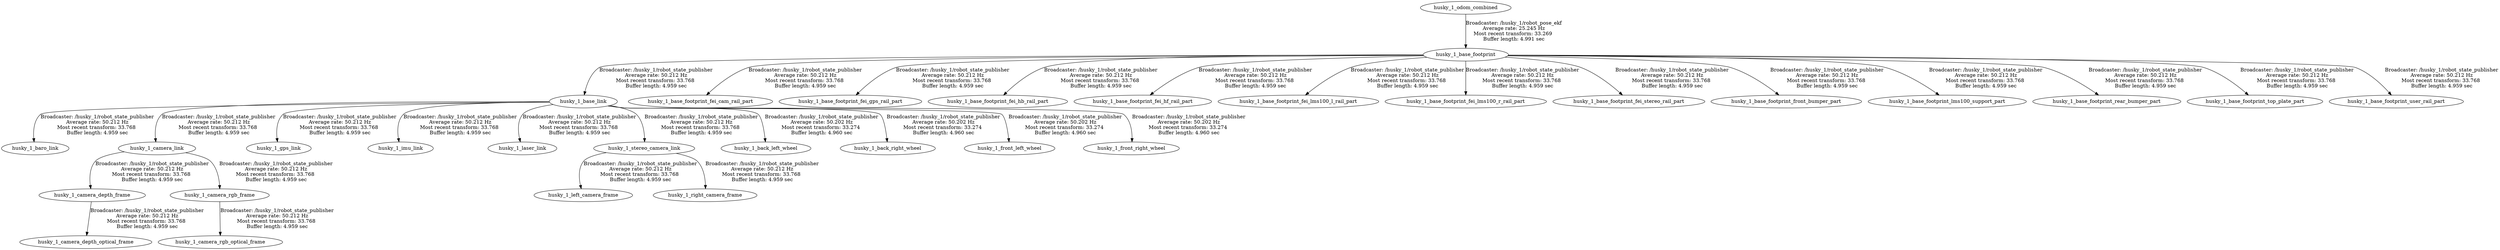 digraph G {
"husky_1_odom_combined" -> "husky_1_base_footprint"[label="Broadcaster: /husky_1/robot_pose_ekf\nAverage rate: 25.245 Hz\nMost recent transform: 33.269 \nBuffer length: 4.991 sec\n"];
"husky_1_base_link" -> "husky_1_baro_link"[label="Broadcaster: /husky_1/robot_state_publisher\nAverage rate: 50.212 Hz\nMost recent transform: 33.768 \nBuffer length: 4.959 sec\n"];
"husky_1_base_footprint" -> "husky_1_base_link"[label="Broadcaster: /husky_1/robot_state_publisher\nAverage rate: 50.212 Hz\nMost recent transform: 33.768 \nBuffer length: 4.959 sec\n"];
"husky_1_base_footprint" -> "husky_1_base_footprint_fei_cam_rail_part"[label="Broadcaster: /husky_1/robot_state_publisher\nAverage rate: 50.212 Hz\nMost recent transform: 33.768 \nBuffer length: 4.959 sec\n"];
"husky_1_base_footprint" -> "husky_1_base_footprint_fei_gps_rail_part"[label="Broadcaster: /husky_1/robot_state_publisher\nAverage rate: 50.212 Hz\nMost recent transform: 33.768 \nBuffer length: 4.959 sec\n"];
"husky_1_base_footprint" -> "husky_1_base_footprint_fei_hb_rail_part"[label="Broadcaster: /husky_1/robot_state_publisher\nAverage rate: 50.212 Hz\nMost recent transform: 33.768 \nBuffer length: 4.959 sec\n"];
"husky_1_base_footprint" -> "husky_1_base_footprint_fei_hf_rail_part"[label="Broadcaster: /husky_1/robot_state_publisher\nAverage rate: 50.212 Hz\nMost recent transform: 33.768 \nBuffer length: 4.959 sec\n"];
"husky_1_base_footprint" -> "husky_1_base_footprint_fei_lms100_l_rail_part"[label="Broadcaster: /husky_1/robot_state_publisher\nAverage rate: 50.212 Hz\nMost recent transform: 33.768 \nBuffer length: 4.959 sec\n"];
"husky_1_base_footprint" -> "husky_1_base_footprint_fei_lms100_r_rail_part"[label="Broadcaster: /husky_1/robot_state_publisher\nAverage rate: 50.212 Hz\nMost recent transform: 33.768 \nBuffer length: 4.959 sec\n"];
"husky_1_base_footprint" -> "husky_1_base_footprint_fei_stereo_rail_part"[label="Broadcaster: /husky_1/robot_state_publisher\nAverage rate: 50.212 Hz\nMost recent transform: 33.768 \nBuffer length: 4.959 sec\n"];
"husky_1_base_footprint" -> "husky_1_base_footprint_front_bumper_part"[label="Broadcaster: /husky_1/robot_state_publisher\nAverage rate: 50.212 Hz\nMost recent transform: 33.768 \nBuffer length: 4.959 sec\n"];
"husky_1_base_footprint" -> "husky_1_base_footprint_lms100_support_part"[label="Broadcaster: /husky_1/robot_state_publisher\nAverage rate: 50.212 Hz\nMost recent transform: 33.768 \nBuffer length: 4.959 sec\n"];
"husky_1_base_footprint" -> "husky_1_base_footprint_rear_bumper_part"[label="Broadcaster: /husky_1/robot_state_publisher\nAverage rate: 50.212 Hz\nMost recent transform: 33.768 \nBuffer length: 4.959 sec\n"];
"husky_1_base_footprint" -> "husky_1_base_footprint_top_plate_part"[label="Broadcaster: /husky_1/robot_state_publisher\nAverage rate: 50.212 Hz\nMost recent transform: 33.768 \nBuffer length: 4.959 sec\n"];
"husky_1_base_footprint" -> "husky_1_base_footprint_user_rail_part"[label="Broadcaster: /husky_1/robot_state_publisher\nAverage rate: 50.212 Hz\nMost recent transform: 33.768 \nBuffer length: 4.959 sec\n"];
"husky_1_camera_link" -> "husky_1_camera_depth_frame"[label="Broadcaster: /husky_1/robot_state_publisher\nAverage rate: 50.212 Hz\nMost recent transform: 33.768 \nBuffer length: 4.959 sec\n"];
"husky_1_base_link" -> "husky_1_camera_link"[label="Broadcaster: /husky_1/robot_state_publisher\nAverage rate: 50.212 Hz\nMost recent transform: 33.768 \nBuffer length: 4.959 sec\n"];
"husky_1_camera_depth_frame" -> "husky_1_camera_depth_optical_frame"[label="Broadcaster: /husky_1/robot_state_publisher\nAverage rate: 50.212 Hz\nMost recent transform: 33.768 \nBuffer length: 4.959 sec\n"];
"husky_1_camera_link" -> "husky_1_camera_rgb_frame"[label="Broadcaster: /husky_1/robot_state_publisher\nAverage rate: 50.212 Hz\nMost recent transform: 33.768 \nBuffer length: 4.959 sec\n"];
"husky_1_camera_rgb_frame" -> "husky_1_camera_rgb_optical_frame"[label="Broadcaster: /husky_1/robot_state_publisher\nAverage rate: 50.212 Hz\nMost recent transform: 33.768 \nBuffer length: 4.959 sec\n"];
"husky_1_base_link" -> "husky_1_gps_link"[label="Broadcaster: /husky_1/robot_state_publisher\nAverage rate: 50.212 Hz\nMost recent transform: 33.768 \nBuffer length: 4.959 sec\n"];
"husky_1_base_link" -> "husky_1_imu_link"[label="Broadcaster: /husky_1/robot_state_publisher\nAverage rate: 50.212 Hz\nMost recent transform: 33.768 \nBuffer length: 4.959 sec\n"];
"husky_1_base_link" -> "husky_1_laser_link"[label="Broadcaster: /husky_1/robot_state_publisher\nAverage rate: 50.212 Hz\nMost recent transform: 33.768 \nBuffer length: 4.959 sec\n"];
"husky_1_stereo_camera_link" -> "husky_1_left_camera_frame"[label="Broadcaster: /husky_1/robot_state_publisher\nAverage rate: 50.212 Hz\nMost recent transform: 33.768 \nBuffer length: 4.959 sec\n"];
"husky_1_base_link" -> "husky_1_stereo_camera_link"[label="Broadcaster: /husky_1/robot_state_publisher\nAverage rate: 50.212 Hz\nMost recent transform: 33.768 \nBuffer length: 4.959 sec\n"];
"husky_1_stereo_camera_link" -> "husky_1_right_camera_frame"[label="Broadcaster: /husky_1/robot_state_publisher\nAverage rate: 50.212 Hz\nMost recent transform: 33.768 \nBuffer length: 4.959 sec\n"];
"husky_1_base_link" -> "husky_1_back_left_wheel"[label="Broadcaster: /husky_1/robot_state_publisher\nAverage rate: 50.202 Hz\nMost recent transform: 33.274 \nBuffer length: 4.960 sec\n"];
"husky_1_base_link" -> "husky_1_back_right_wheel"[label="Broadcaster: /husky_1/robot_state_publisher\nAverage rate: 50.202 Hz\nMost recent transform: 33.274 \nBuffer length: 4.960 sec\n"];
"husky_1_base_link" -> "husky_1_front_left_wheel"[label="Broadcaster: /husky_1/robot_state_publisher\nAverage rate: 50.202 Hz\nMost recent transform: 33.274 \nBuffer length: 4.960 sec\n"];
"husky_1_base_link" -> "husky_1_front_right_wheel"[label="Broadcaster: /husky_1/robot_state_publisher\nAverage rate: 50.202 Hz\nMost recent transform: 33.274 \nBuffer length: 4.960 sec\n"];
}